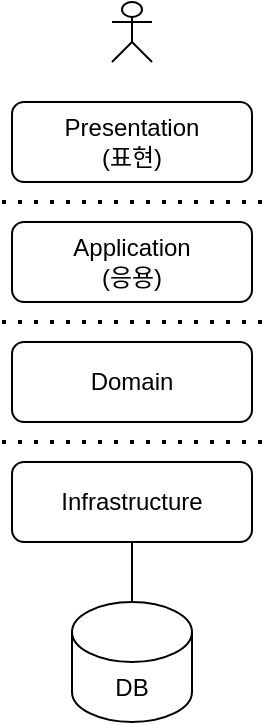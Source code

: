 <mxfile version="24.4.0" type="device">
  <diagram name="페이지-1" id="dpWS-k0vgxqndiO_7lxX">
    <mxGraphModel dx="1114" dy="894" grid="1" gridSize="10" guides="1" tooltips="1" connect="1" arrows="1" fold="1" page="1" pageScale="1" pageWidth="827" pageHeight="1169" math="0" shadow="0">
      <root>
        <mxCell id="0" />
        <mxCell id="1" parent="0" />
        <mxCell id="VLpQwGb2gOhR6lscI_L1-2" value="" style="shape=umlActor;verticalLabelPosition=bottom;verticalAlign=top;html=1;outlineConnect=0;" vertex="1" parent="1">
          <mxGeometry x="200" y="130" width="20" height="30" as="geometry" />
        </mxCell>
        <mxCell id="VLpQwGb2gOhR6lscI_L1-8" value="Presentation&lt;div&gt;(표현)&lt;/div&gt;" style="rounded=1;whiteSpace=wrap;html=1;" vertex="1" parent="1">
          <mxGeometry x="150" y="180" width="120" height="40" as="geometry" />
        </mxCell>
        <mxCell id="VLpQwGb2gOhR6lscI_L1-9" value="Infrastructure" style="rounded=1;whiteSpace=wrap;html=1;" vertex="1" parent="1">
          <mxGeometry x="150" y="360" width="120" height="40" as="geometry" />
        </mxCell>
        <mxCell id="VLpQwGb2gOhR6lscI_L1-10" value="Domain" style="rounded=1;whiteSpace=wrap;html=1;" vertex="1" parent="1">
          <mxGeometry x="150" y="300" width="120" height="40" as="geometry" />
        </mxCell>
        <mxCell id="VLpQwGb2gOhR6lscI_L1-11" value="Application&lt;div&gt;(응용)&lt;/div&gt;" style="rounded=1;whiteSpace=wrap;html=1;" vertex="1" parent="1">
          <mxGeometry x="150" y="240" width="120" height="40" as="geometry" />
        </mxCell>
        <mxCell id="VLpQwGb2gOhR6lscI_L1-12" value="DB" style="shape=cylinder3;whiteSpace=wrap;html=1;boundedLbl=1;backgroundOutline=1;size=15;" vertex="1" parent="1">
          <mxGeometry x="180" y="430" width="60" height="60" as="geometry" />
        </mxCell>
        <mxCell id="VLpQwGb2gOhR6lscI_L1-13" style="edgeStyle=orthogonalEdgeStyle;rounded=0;orthogonalLoop=1;jettySize=auto;html=1;entryX=0.5;entryY=0;entryDx=0;entryDy=0;entryPerimeter=0;endArrow=none;endFill=0;" edge="1" parent="1" source="VLpQwGb2gOhR6lscI_L1-9" target="VLpQwGb2gOhR6lscI_L1-12">
          <mxGeometry relative="1" as="geometry" />
        </mxCell>
        <mxCell id="VLpQwGb2gOhR6lscI_L1-14" value="" style="endArrow=none;dashed=1;html=1;dashPattern=1 3;strokeWidth=2;rounded=0;" edge="1" parent="1">
          <mxGeometry width="50" height="50" relative="1" as="geometry">
            <mxPoint x="145" y="230" as="sourcePoint" />
            <mxPoint x="275" y="230" as="targetPoint" />
          </mxGeometry>
        </mxCell>
        <mxCell id="VLpQwGb2gOhR6lscI_L1-15" value="" style="endArrow=none;dashed=1;html=1;dashPattern=1 3;strokeWidth=2;rounded=0;" edge="1" parent="1">
          <mxGeometry width="50" height="50" relative="1" as="geometry">
            <mxPoint x="145" y="290" as="sourcePoint" />
            <mxPoint x="275" y="290" as="targetPoint" />
          </mxGeometry>
        </mxCell>
        <mxCell id="VLpQwGb2gOhR6lscI_L1-16" value="" style="endArrow=none;dashed=1;html=1;dashPattern=1 3;strokeWidth=2;rounded=0;" edge="1" parent="1">
          <mxGeometry width="50" height="50" relative="1" as="geometry">
            <mxPoint x="145" y="350" as="sourcePoint" />
            <mxPoint x="275" y="350" as="targetPoint" />
          </mxGeometry>
        </mxCell>
      </root>
    </mxGraphModel>
  </diagram>
</mxfile>
